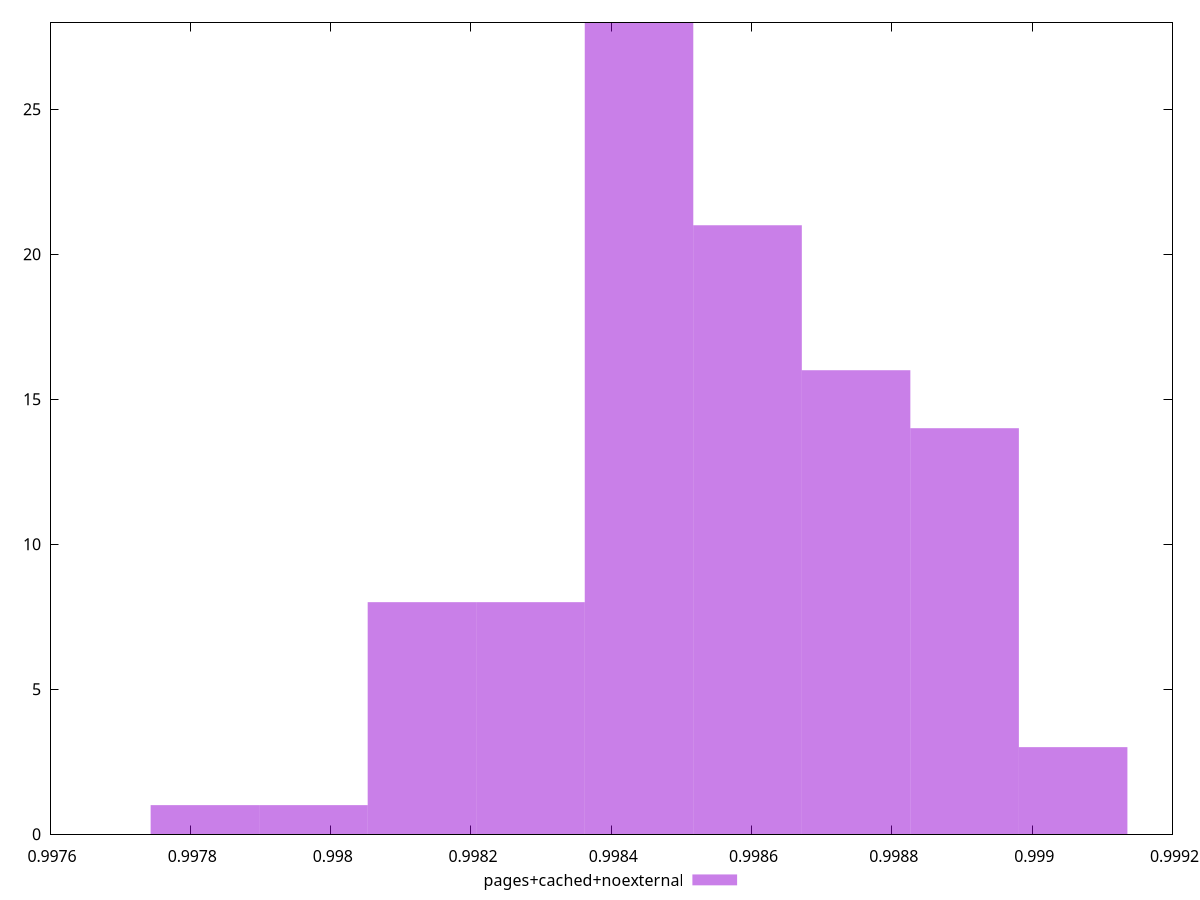 $_pagesCachedNoexternal <<EOF
0.9985942828264394 21
0.9987489837223071 16
0.9984395819305716 28
0.9989036846181749 14
0.998130180138836 8
0.9982848810347038 8
0.9990583855140427 3
0.9979754792429683 1
0.9978207783471005 1
EOF
set key outside below
set terminal pngcairo
set output "report_00005_2020-11-02T22-26-11.212Z/mainthread-work-breakdown/pages+cached+noexternal//hist.png"
set yrange [0:28]
set boxwidth 0.00015470089586776752
set style fill transparent solid 0.5 noborder
plot $_pagesCachedNoexternal title "pages+cached+noexternal" with boxes ,
